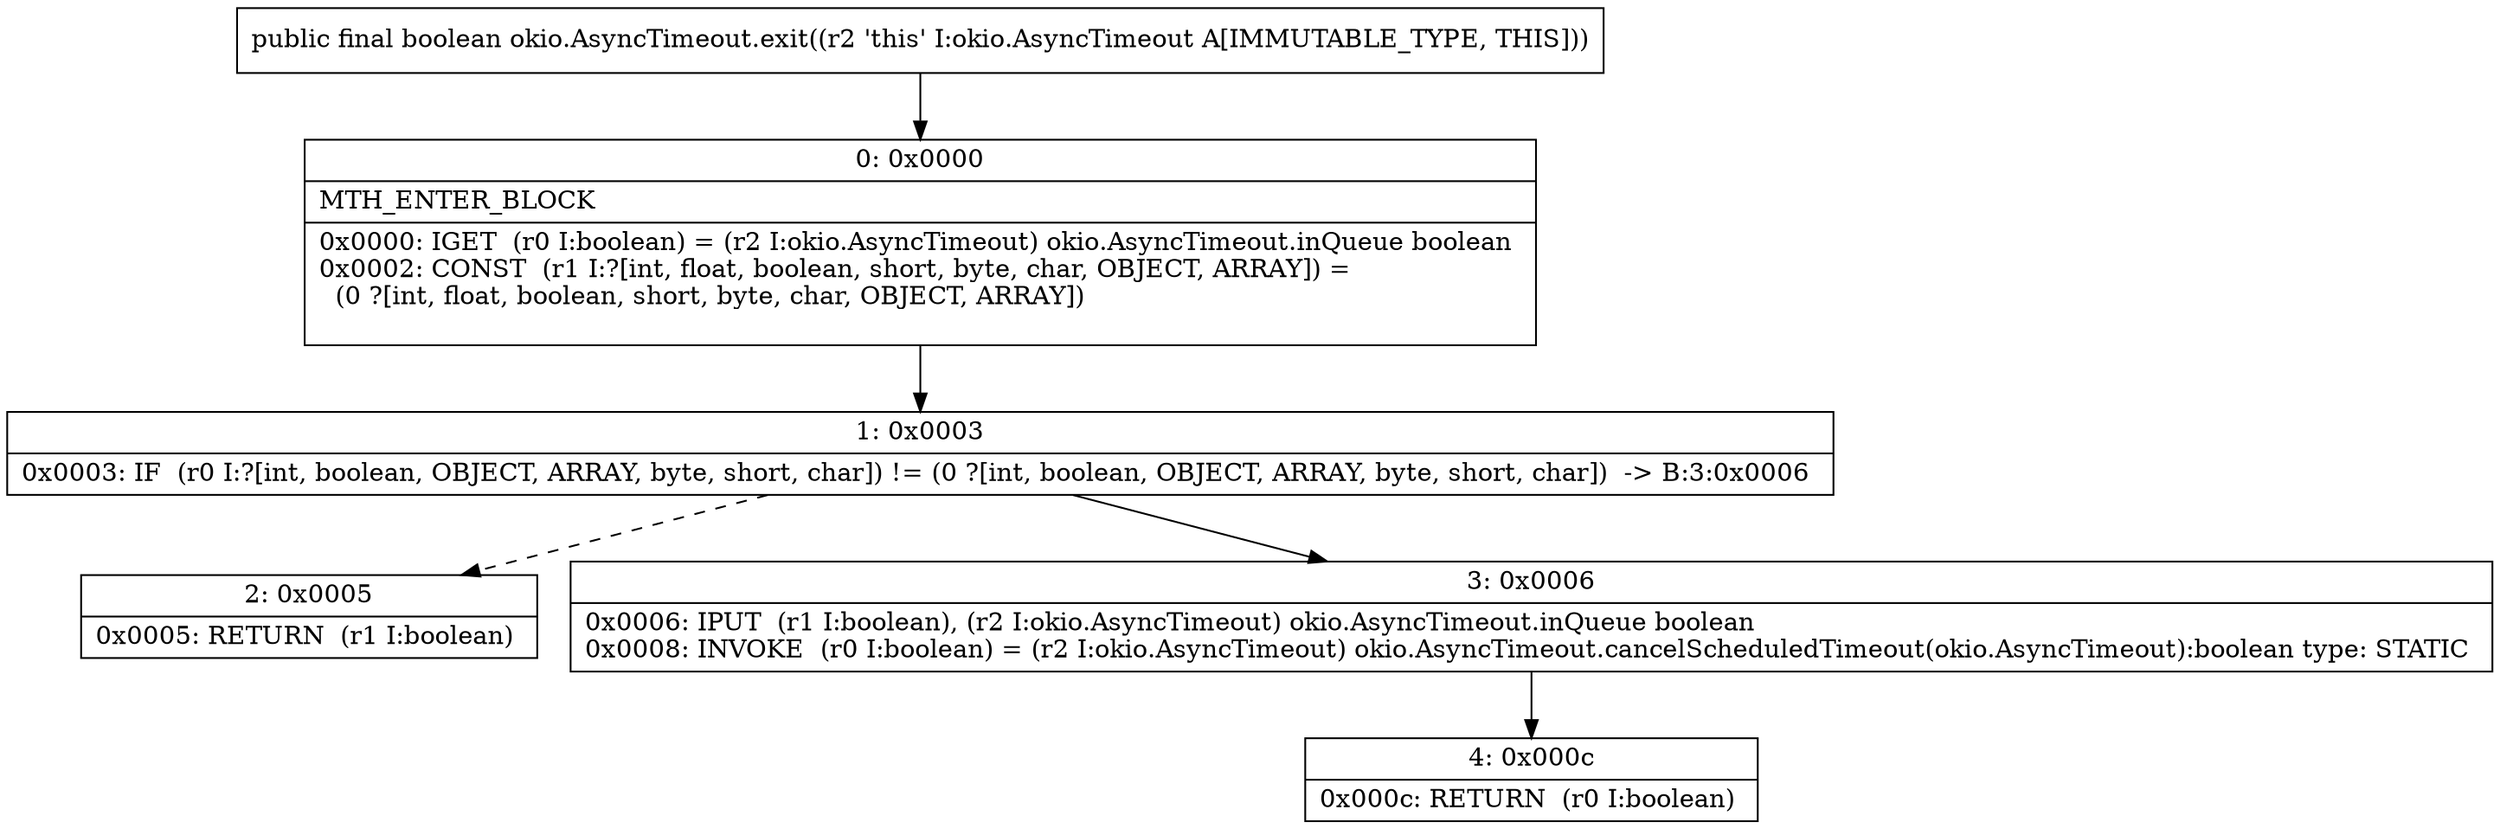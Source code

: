 digraph "CFG forokio.AsyncTimeout.exit()Z" {
Node_0 [shape=record,label="{0\:\ 0x0000|MTH_ENTER_BLOCK\l|0x0000: IGET  (r0 I:boolean) = (r2 I:okio.AsyncTimeout) okio.AsyncTimeout.inQueue boolean \l0x0002: CONST  (r1 I:?[int, float, boolean, short, byte, char, OBJECT, ARRAY]) = \l  (0 ?[int, float, boolean, short, byte, char, OBJECT, ARRAY])\l \l}"];
Node_1 [shape=record,label="{1\:\ 0x0003|0x0003: IF  (r0 I:?[int, boolean, OBJECT, ARRAY, byte, short, char]) != (0 ?[int, boolean, OBJECT, ARRAY, byte, short, char])  \-\> B:3:0x0006 \l}"];
Node_2 [shape=record,label="{2\:\ 0x0005|0x0005: RETURN  (r1 I:boolean) \l}"];
Node_3 [shape=record,label="{3\:\ 0x0006|0x0006: IPUT  (r1 I:boolean), (r2 I:okio.AsyncTimeout) okio.AsyncTimeout.inQueue boolean \l0x0008: INVOKE  (r0 I:boolean) = (r2 I:okio.AsyncTimeout) okio.AsyncTimeout.cancelScheduledTimeout(okio.AsyncTimeout):boolean type: STATIC \l}"];
Node_4 [shape=record,label="{4\:\ 0x000c|0x000c: RETURN  (r0 I:boolean) \l}"];
MethodNode[shape=record,label="{public final boolean okio.AsyncTimeout.exit((r2 'this' I:okio.AsyncTimeout A[IMMUTABLE_TYPE, THIS])) }"];
MethodNode -> Node_0;
Node_0 -> Node_1;
Node_1 -> Node_2[style=dashed];
Node_1 -> Node_3;
Node_3 -> Node_4;
}

